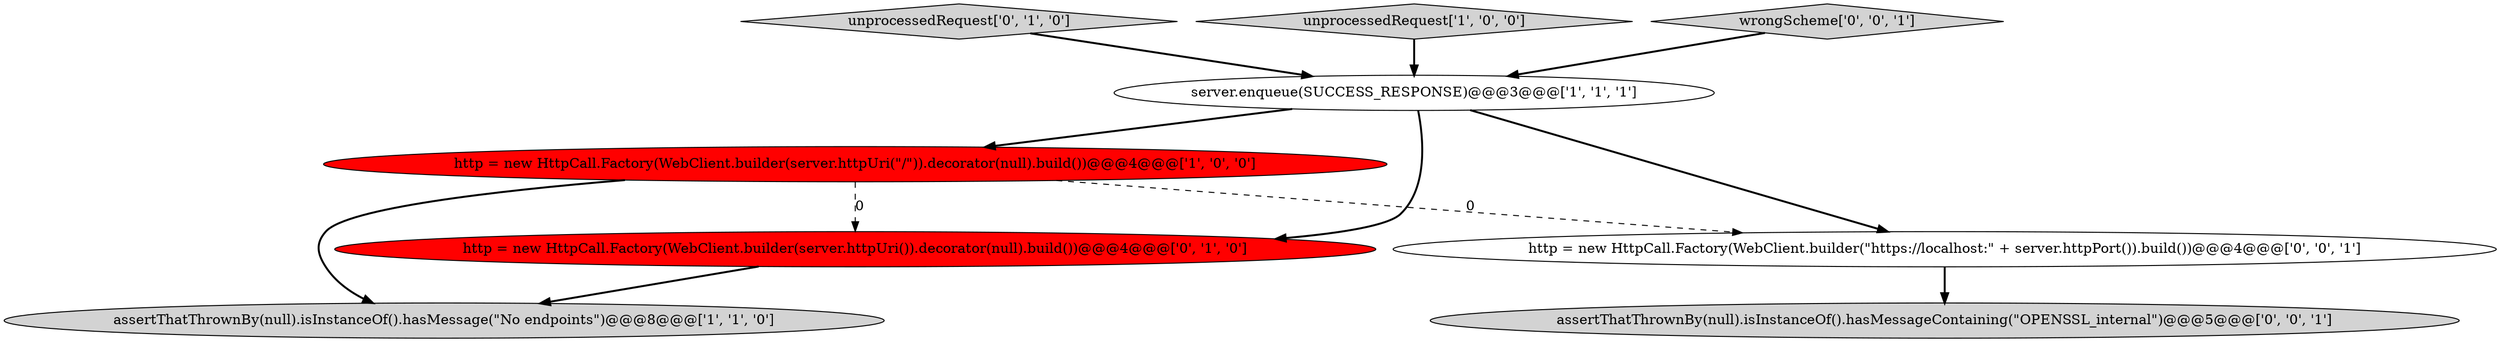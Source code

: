 digraph {
5 [style = filled, label = "unprocessedRequest['0', '1', '0']", fillcolor = lightgray, shape = diamond image = "AAA0AAABBB2BBB"];
0 [style = filled, label = "unprocessedRequest['1', '0', '0']", fillcolor = lightgray, shape = diamond image = "AAA0AAABBB1BBB"];
4 [style = filled, label = "http = new HttpCall.Factory(WebClient.builder(server.httpUri()).decorator(null).build())@@@4@@@['0', '1', '0']", fillcolor = red, shape = ellipse image = "AAA1AAABBB2BBB"];
8 [style = filled, label = "wrongScheme['0', '0', '1']", fillcolor = lightgray, shape = diamond image = "AAA0AAABBB3BBB"];
3 [style = filled, label = "assertThatThrownBy(null).isInstanceOf().hasMessage(\"No endpoints\")@@@8@@@['1', '1', '0']", fillcolor = lightgray, shape = ellipse image = "AAA0AAABBB1BBB"];
6 [style = filled, label = "assertThatThrownBy(null).isInstanceOf().hasMessageContaining(\"OPENSSL_internal\")@@@5@@@['0', '0', '1']", fillcolor = lightgray, shape = ellipse image = "AAA0AAABBB3BBB"];
7 [style = filled, label = "http = new HttpCall.Factory(WebClient.builder(\"https://localhost:\" + server.httpPort()).build())@@@4@@@['0', '0', '1']", fillcolor = white, shape = ellipse image = "AAA0AAABBB3BBB"];
2 [style = filled, label = "http = new HttpCall.Factory(WebClient.builder(server.httpUri(\"/\")).decorator(null).build())@@@4@@@['1', '0', '0']", fillcolor = red, shape = ellipse image = "AAA1AAABBB1BBB"];
1 [style = filled, label = "server.enqueue(SUCCESS_RESPONSE)@@@3@@@['1', '1', '1']", fillcolor = white, shape = ellipse image = "AAA0AAABBB1BBB"];
8->1 [style = bold, label=""];
4->3 [style = bold, label=""];
5->1 [style = bold, label=""];
1->4 [style = bold, label=""];
1->2 [style = bold, label=""];
7->6 [style = bold, label=""];
2->7 [style = dashed, label="0"];
1->7 [style = bold, label=""];
0->1 [style = bold, label=""];
2->3 [style = bold, label=""];
2->4 [style = dashed, label="0"];
}
